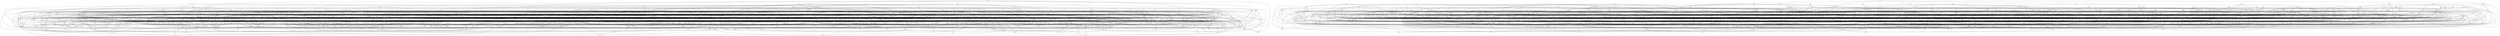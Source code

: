 graph {
  bcf -- jjs
  bcf -- hzz
  ppv -- pgt
  ppv -- htv
  ppv -- kmq
  fcz -- vbk
  fcz -- csq
  fcz -- pmc
  fcz -- vgq
  skh -- tbs
  skh -- tfs
  skh -- fxg
  skh -- bps
  qjh -- kcb
  qjh -- cdf
  qjh -- ngk
  rmt -- rnj
  rmt -- qld
  rmt -- snc
  rmt -- nvc
  gvb -- vfg
  lxs -- fpb
  lxs -- kmr
  xdk -- rfp
  xdk -- pft
  xdk -- pkt
  xdk -- dlx
  xdk -- gtv
  zjd -- krv
  zjd -- tfs
  zjd -- xfv
  pcq -- kfk
  pcq -- tff
  pcq -- khl
  pcq -- bzt
  qdj -- hbb
  qdj -- btm
  khh -- clh
  khh -- sps
  khh -- vrd
  dgs -- svn
  dgs -- trp
  dgs -- fxg
  dgs -- pdx
  zjc -- cgv
  zjc -- qhb
  rcv -- sps
  rcv -- nvd
  rcv -- brv
  rcv -- vzj
  gts -- dvp
  gts -- rbl
  gts -- hsp
  npj -- fkl
  npj -- hxd
  npj -- lqg
  zjn -- qrp
  zjn -- txr
  zjn -- cxg
  zjn -- dng
  zjn -- gjk
  lcj -- mmq
  lcj -- xnj
  pbp -- vsj
  pbp -- hgp
  pbp -- lcn
  pbp -- vvr
  pqp -- ccs
  pqp -- lzg
  pqp -- rjm
  ctr -- pgt
  ctr -- zgp
  vhl -- hzz
  vhl -- hzf
  vhl -- tbj
  vhl -- lbl
  ttg -- xfr
  ttg -- nqn
  ttg -- fbj
  ttg -- hlz
  fzq -- zjf
  zhs -- tds
  zhs -- bjs
  zhs -- vnt
  zhs -- zqh
  zhs -- qkh
  zhs -- hkr
  smx -- svn
  smx -- jgm
  smx -- lmq
  smx -- sfr
  dpx -- trp
  dpx -- pkm
  dpx -- vtq
  hpf -- fxc
  hpf -- kst
  hpf -- tdr
  hpf -- bhc
  dvf -- bgq
  dvf -- lfv
  dvf -- dcd
  kfg -- pgz
  kfg -- pft
  gzg -- psj
  gzg -- mbq
  gzg -- lbb
  gzg -- vlk
  bfh -- vgq
  bfh -- kds
  qqm -- lfm
  qqm -- tff
  qqm -- vrq
  qqm -- vcs
  rfj -- rck
  rfj -- hzg
  rfj -- pdr
  pdk -- ljj
  pdk -- dmp
  vhv -- tlz
  srv -- bgp
  srv -- qhb
  srv -- spl
  blj -- lzg
  blj -- gpm
  tqd -- tvs
  tqd -- sbq
  tqd -- gcp
  tqd -- bdp
  tqd -- ddj
  jdn -- vhv
  jdn -- xxj
  hdp -- pvj
  hdp -- tpc
  qcv -- grl
  qcv -- hsp
  qcv -- lmq
  dfx -- vrh
  qtd -- bnq
  qtd -- rdl
  qtd -- svz
  qtd -- knz
  snf -- vqt
  snf -- jdn
  snf -- kcm
  snf -- hkf
  rbl -- fhg
  rbl -- rhb
  qrp -- psj
  qrp -- dcn
  qrp -- gtj
  chg -- pcc
  chg -- tbj
  chg -- njv
  xzq -- vfg
  xzq -- rsk
  xzq -- njt
  xzq -- psj
  xzq -- nlk
  xzq -- bhc
  xnl -- hdq
  xnl -- kmr
  ltm -- cpt
  ltm -- kcm
  ltm -- dvp
  lcr -- gts
  lcr -- pqg
  lcr -- qhj
  lcr -- qbx
  xdl -- cft
  xdl -- kdf
  trr -- vch
  trr -- zsg
  trr -- ffc
  tct -- tgc
  tct -- dgq
  vrr -- rgx
  vrr -- cpt
  jln -- xfd
  jln -- csm
  jln -- gmt
  mkn -- bgq
  mkn -- fgx
  mkn -- psc
  ftt -- lhv
  hgx -- xfd
  hgx -- rjv
  hgx -- bzl
  jgq -- zsg
  jgq -- tnf
  jgq -- bnb
  jgq -- lkh
  trb -- zlq
  trb -- lbc
  trb -- sbg
  trb -- hnq
  pft -- mqt
  jnr -- txs
  jnr -- lmp
  jnr -- vkx
  lrl -- tfm
  lrl -- zrp
  jhk -- vbf
  qhm -- ncm
  znl -- kdk
  znl -- hkz
  znl -- srk
  znx -- zjk
  jlb -- lbc
  rxl -- zmh
  rxl -- bbg
  rxl -- vrh
  rxl -- qsf
  fcj -- bzl
  fcj -- dbr
  fcj -- nqn
  lsm -- psc
  lsm -- qzc
  lsm -- ssp
  lsm -- vnx
  nkj -- bvq
  djm -- ltg
  djm -- lrh
  djm -- tvd
  djm -- pdt
  qkc -- qxg
  nzf -- blq
  nzf -- lqn
  nzf -- zlk
  nzf -- qrr
  nzf -- trr
  nzf -- vxl
  hzx -- qld
  hzx -- dss
  hzx -- vlv
  pdt -- rnl
  thj -- vjc
  thj -- bgp
  lpg -- kpn
  lpg -- llx
  lpg -- cxc
  kdf -- vbk
  rph -- qqv
  rph -- lxd
  mfv -- mct
  mfv -- smq
  ctf -- ggt
  ctf -- ccs
  ctf -- fdh
  bsx -- vqv
  bsx -- hnf
  bsx -- gvq
  bsx -- lnb
  bsx -- tnf
  zsg -- rnj
  zzd -- ppr
  zzd -- pqp
  zzd -- mzs
  zzd -- zrv
  cdv -- lld
  cdv -- qkg
  cdv -- klh
  cdv -- ppf
  tnh -- smv
  tnh -- zht
  fqg -- szb
  nfg -- vxj
  nfg -- pkg
  nfg -- gbj
  nfg -- fkq
  nfg -- vlv
  xvd -- mgh
  xvd -- bvq
  xvd -- sgg
  gph -- bmv
  gph -- qsf
  gph -- hht
  gph -- jzd
  nfx -- sls
  nfx -- qcc
  nfx -- nhr
  nfx -- qnp
  lcn -- nqq
  lcn -- xrr
  tqr -- chc
  bhd -- vtq
  zxh -- zll
  fdv -- tgc
  fdv -- zrv
  fdv -- fnk
  fdv -- vnm
  txr -- vmj
  txr -- jmz
  krs -- php
  krs -- ptq
  jtf -- srk
  jtf -- mct
  rtc -- bsc
  rtc -- xjd
  kvx -- czn
  kvx -- lng
  kvx -- lcn
  sdh -- dss
  sdh -- tbj
  hsq -- nln
  hsq -- jdh
  hsq -- qcp
  zpq -- mnh
  zpq -- qnj
  zpq -- hfk
  zpq -- zdk
  nqk -- gvg
  nqk -- cjs
  nqk -- npj
  zlp -- dxr
  zlp -- lkt
  mhx -- ssd
  vjg -- rzq
  vjg -- kns
  vjg -- xxf
  vjg -- fzv
  brb -- qrl
  brb -- hfx
  brb -- czr
  sql -- bbs
  sql -- gsg
  sql -- tcg
  sql -- lnq
  nvd -- vjc
  pqz -- lng
  rcd -- pgp
  rcd -- zzl
  qsk -- bgp
  qsk -- kvr
  qsk -- ktj
  qcc -- qfq
  qcc -- pkt
  qbh -- lgj
  qbh -- smv
  qbh -- pmn
  qbh -- cbg
  qql -- bkl
  grl -- gcz
  cvg -- bsl
  cvg -- sps
  cvg -- vtb
  xqc -- fcd
  xqc -- kst
  xqc -- vrs
  lvv -- cjs
  lvv -- rrp
  lvv -- hrc
  bkj -- njt
  bkj -- khv
  bkj -- xzh
  bkj -- klh
  bkj -- znh
  qfr -- zfq
  qfr -- txb
  qfr -- mzk
  qfr -- cpv
  hst -- vbk
  hst -- kvm
  hst -- qqj
  hst -- pmn
  hst -- mmv
  lpb -- bxs
  lpb -- tzn
  lpb -- tps
  prq -- dxl
  prq -- rhs
  prq -- gsg
  ppf -- xld
  ppf -- phh
  klf -- sxd
  klf -- hbb
  klf -- bxs
  klf -- bhd
  cdr -- snj
  kmj -- hzc
  fxs -- vrh
  fxs -- vdj
  jcv -- cmn
  jcv -- fvr
  jcv -- dhr
  qzh -- csq
  qzh -- nlq
  qzh -- vrg
  tmg -- nlq
  tmg -- thd
  tmg -- zdk
  ksj -- hfl
  ksj -- zjb
  ksj -- xks
  dpz -- xvp
  dpz -- jqq
  dpz -- lsf
  gtt -- npt
  gtt -- hkr
  gtt -- jcz
  gtt -- dmm
  xpt -- jrx
  zps -- xcm
  zps -- jgs
  zps -- xfl
  zps -- kgh
  zps -- fvb
  csd -- klk
  csd -- gmn
  csd -- qdj
  csd -- slz
  xhg -- fxn
  xhg -- lns
  xhg -- cqk
  xhg -- qhk
  fnq -- zkx
  fnq -- dbv
  xgg -- tkz
  xgg -- xsf
  xgg -- rsb
  xgg -- dkq
  zpv -- vhg
  zpv -- dpv
  zpv -- kqn
  lvl -- fhg
  lvl -- mrp
  gpv -- tvg
  gpv -- xld
  gpv -- dfv
  gpv -- vhx
  vpz -- dpv
  vpz -- mjd
  vpz -- tvd
  vpz -- xml
  dmp -- tcq
  dmj -- sfv
  hht -- vhc
  hht -- kgx
  hht -- glv
  crs -- fxs
  crs -- nvl
  crs -- bhd
  crs -- cxg
  blq -- mzb
  jkg -- krm
  jkg -- jvm
  jkg -- zcq
  qdz -- ljm
  ndz -- tcz
  ndz -- lrl
  ndz -- blh
  ndz -- bdf
  nqj -- rkh
  nqj -- mkt
  nqj -- zhm
  pzx -- lxd
  pzx -- rnl
  pzx -- hfx
  lgz -- dcg
  lgz -- ncm
  bdp -- zjk
  dqs -- sll
  dqs -- jkz
  dqs -- nvh
  dqs -- mmq
  tcr -- bmr
  tcr -- xrj
  tcr -- txj
  tcr -- jzm
  tcr -- kzh
  nch -- xfh
  nch -- vbf
  nch -- hsq
  nch -- hkz
  bgh -- btm
  bgh -- xtt
  bgh -- dcn
  bgh -- mdx
  thd -- xmb
  tcs -- fzk
  tcs -- sqd
  tcs -- bxs
  hdl -- srk
  vql -- mzq
  vql -- plx
  zlg -- tgr
  zlg -- btd
  ccz -- gjc
  vzh -- hsj
  vzh -- lxs
  vzh -- shv
  lpn -- dbr
  lpn -- rtd
  lpn -- kds
  lpn -- gpm
  lpn -- nkf
  dhq -- qrr
  dkn -- nmq
  dkn -- slv
  dkn -- tkl
  dkn -- qrl
  cqr -- rgx
  cqr -- jmv
  cqr -- gpz
  cqr -- fcb
  jxz -- vzt
  jxz -- snk
  jxz -- mhx
  jxz -- knn
  kcb -- nrl
  kcb -- tvd
  rdl -- qfh
  rdl -- qdz
  rdl -- mjk
  rdl -- phh
  rdl -- lnb
  dbg -- hzf
  dbg -- bps
  dbg -- tcc
  dbg -- nns
  bcx -- mkb
  bcx -- lpr
  bcx -- mds
  bcx -- rdx
  bcx -- dmp
  vgh -- nqq
  tdz -- khv
  tdz -- xjp
  tdz -- ncm
  tdz -- cdr
  qtv -- mgv
  tnr -- bss
  tnr -- tfm
  tnr -- njv
  kdk -- hrt
  xkd -- rcj
  xkd -- bbg
  xkd -- pqt
  xkd -- tcz
  plx -- qjr
  cvp -- zgn
  cvp -- tvs
  hsx -- qsx
  hsx -- bhd
  vhp -- khh
  vhp -- trq
  vhp -- dnz
  vhp -- ltd
  xlv -- bcm
  xlv -- hdp
  xlv -- tcs
  xlv -- mvx
  btf -- fnb
  btf -- xmb
  btf -- rdh
  btf -- kvf
  gjk -- fzk
  gjk -- xqr
  gjk -- rhq
  lhv -- dfx
  trp -- dzs
  trp -- nkm
  qzc -- kds
  rpg -- fnl
  rpg -- kjj
  rpg -- znh
  rpg -- hft
  rpg -- xlt
  rpg -- lnp
  bdx -- xbq
  bdx -- gvb
  txj -- xtt
  txj -- qjr
  qkh -- zgv
  qkh -- rph
  qkh -- chk
  lqq -- ntj
  lqq -- gjx
  lqq -- hkr
  qfj -- clj
  qfj -- llm
  qfj -- ftt
  gfk -- gcm
  gfk -- djm
  gfk -- jsd
  gfk -- pct
  hrc -- jtn
  hrc -- smq
  svs -- snc
  svs -- jmv
  hzq -- llm
  hzq -- dlx
  hzq -- tgt
  lgj -- xtp
  klr -- czq
  klr -- qkg
  klr -- vhc
  zns -- zxl
  zns -- blt
  zns -- tfh
  zmc -- hdc
  zmc -- zhb
  zmc -- nhm
  zmc -- rls
  qgf -- rvs
  qgf -- jhh
  qgf -- vrq
  qgf -- gzq
  qgf -- pzd
  qgf -- hzz
  qnj -- bxc
  rsb -- tps
  rsb -- xjh
  dcz -- vmc
  mbc -- chr
  mbc -- rqk
  mbc -- trc
  mbc -- hnq
  mbc -- qqd
  cpc -- pgz
  cpc -- zjb
  cpc -- gbj
  ltg -- tlq
  ltg -- kfq
  ltg -- zlj
  psx -- vtf
  psx -- qsx
  psx -- bsc
  psx -- zzl
  lmn -- tfs
  lmn -- fxs
  lmn -- xbq
  bzb -- cpt
  bzb -- rbl
  bzb -- zjd
  bzb -- svz
  qqk -- npm
  qqk -- bnr
  qqk -- nnf
  qqk -- nvs
  lfp -- ctt
  lfp -- tff
  lfp -- fsl
  lfp -- dzs
  fcd -- pdx
  tnn -- chg
  xfx -- szt
  xfx -- krp
  mjg -- fxm
  hnr -- njh
  hnr -- rfl
  hnr -- ztj
  sll -- dmj
  sll -- bdk
  sll -- xpt
  bbk -- zsq
  bbk -- zhx
  bbk -- dst
  tdj -- szt
  nzj -- jdh
  nzj -- hql
  nzj -- hkr
  str -- frp
  rmg -- mnt
  rmg -- vqt
  qbs -- dss
  rqz -- ccz
  rqz -- kmr
  rqz -- gsm
  cbj -- pms
  cbj -- zmz
  cbj -- prr
  cbj -- vgb
  cbj -- bdk
  ntl -- szx
  ntl -- qsx
  ntl -- ccg
  ntl -- jrl
  ntl -- fzk
  nhv -- bvp
  nhv -- xdl
  nhv -- hsj
  nhv -- xpl
  nhv -- sgq
  ghr -- zsk
  ghr -- sqd
  lxb -- qcv
  lxb -- ccb
  lxb -- fzq
  vlk -- pgp
  xvr -- mbz
  xvr -- pkp
  xvr -- spg
  kgx -- rnj
  kzm -- xjh
  kzm -- ltm
  kzm -- pjc
  nxn -- nks
  nxn -- zfv
  nxn -- ttl
  bnr -- shx
  qhj -- jlt
  qhj -- hvn
  fsl -- mzq
  xxm -- pkm
  xxm -- kjj
  xxm -- tlm
  xxm -- jdj
  pqj -- gqn
  pqj -- gpz
  pqj -- kgf
  pqj -- mjk
  vvj -- gqn
  frd -- fnc
  frd -- hzf
  frd -- xbx
  frd -- zbq
  mds -- xhf
  mds -- bnr
  tvm -- cft
  tvm -- hgp
  tvm -- lrh
  pvb -- hgp
  pvb -- pmn
  pvb -- jrx
  gbm -- dgq
  gbm -- rbb
  gbm -- tvd
  gbm -- dmc
  gbm -- fpm
  htp -- khh
  htp -- xmk
  htp -- sbv
  hrl -- cgp
  hrl -- pct
  hrl -- cbt
  hrl -- dkk
  hrl -- fmx
  krr -- fsl
  krr -- qbf
  krr -- ncb
  krr -- qfh
  krr -- rcm
  krr -- htx
  krr -- pmk
  krr -- kzd
  xtb -- vrd
  xtb -- vnm
  xtb -- ngr
  sqv -- qtv
  sqv -- bxc
  sqv -- mdl
  sqv -- dsl
  sqv -- chn
  zvz -- gkk
  zvz -- djf
  zvz -- bzk
  zvz -- dpz
  zdq -- rvc
  zdq -- czr
  zdq -- jxd
  zdq -- grd
  hbn -- mrg
  hbn -- vzr
  hbn -- mtk
  hbn -- bgp
  xsx -- qdz
  xsx -- mqn
  xsx -- cgf
  xsx -- nhr
  zxb -- smv
  zxb -- vpg
  zxb -- qhb
  zxb -- bgv
  rcm -- fvs
  rcm -- xks
  rcm -- trp
  lsb -- pdx
  xxq -- xjh
  xxq -- bgt
  xxq -- rpj
  mzk -- lvb
  mzk -- qcv
  mzk -- qql
  rcx -- nqk
  rcx -- tzg
  rcx -- nlg
  rcx -- blj
  ltv -- tct
  ltv -- zlq
  ltv -- jlf
  ltv -- xpp
  jpb -- bmp
  jpb -- trp
  jpb -- bnq
  jpb -- fnc
  bqf -- djf
  fmj -- xnv
  nmk -- npm
  nmk -- blj
  nmk -- jtf
  nmk -- lsh
  nmk -- smm
  xhd -- bjd
  xhd -- nbs
  xhd -- qnp
  vrx -- hhj
  llh -- rlt
  llh -- tnh
  bgb -- vck
  bgb -- vmj
  bgb -- lhq
  bgb -- prq
  mrg -- tfr
  mrg -- gpm
  sxv -- lfq
  sxv -- dhg
  sxv -- mgh
  sxv -- kkt
  xgz -- fhj
  xgz -- frv
  rck -- vqv
  smq -- jxd
  hlr -- bdp
  hlr -- pqd
  hlr -- kll
  xms -- plg
  xms -- vqt
  xms -- ncb
  zpp -- str
  zpp -- stg
  kvb -- pzk
  kvb -- chg
  jcf -- ssp
  jcf -- smq
  jcf -- bvq
  rvq -- xbx
  rvq -- kxc
  rvq -- dfv
  rvq -- rxd
  bbg -- bbs
  bbg -- zsk
  bbg -- dbm
#  mhb -- zqg
  mhb -- lsz
  mhb -- gml
  mhb -- zcz
  mhb -- zmz
  pfs -- bjd
  pfs -- mcc
  pfs -- gbj
  fjf -- lfp
  fjf -- ncm
  fqp -- hvt
  nrd -- qfx
  kpb -- kmn
  kpb -- tcc
  kpb -- kst
  kpb -- dhk
  lvs -- bzk
  drs -- tdh
  drs -- frv
  drs -- zdk
  drs -- bqf
  tfm -- xnv
  fpm -- rgb
  fpm -- nqk
  fpm -- hfx
  xnv -- slz
  xnv -- rnj
  vcc -- hkh
  vcc -- smr
  vcc -- jbp
  xgx -- pzk
  npg -- bvx
  npg -- bdk
  npg -- ngk
  hzm -- qph
  hzm -- cxc
  lpt -- cxc
  lpt -- pdk
  gqg -- ntj
  gqg -- mhk
  gqg -- kvm
  ptk -- nnf
  ptk -- psc
  ptk -- gdh
  bzg -- djf
  svp -- cdr
  svp -- xtt
  svp -- qzj
  ftg -- xtp
  ftg -- xzr
  ftg -- qkh
  ftg -- tzg
  hgr -- vvj
  hgr -- bdl
  hgr -- hzq
  sjn -- tqr
  sjn -- pbl
  hld -- jhd
  hld -- hhj
  hld -- qcm
  mrc -- mng
  mrc -- tcm
  mrc -- vhv
  hvr -- czc
  hvr -- lvl
  hvr -- rtc
  hvr -- qth
  qrt -- fxp
  qrt -- vzj
  bzx -- lxz
  bzx -- bmm
  bzx -- qcp
  bzx -- sjn
  chm -- rqz
  chm -- nhm
  chm -- ldc
  chm -- tlq
  chm -- nxx
  mrp -- dvp
  kvr -- frp
  kvr -- szt
  ctt -- skj
  ctt -- tcm
  tfh -- xzv
  tfh -- bnb
  qfh -- kjp
  njd -- pgt
  njd -- dcm
  njd -- ngr
  vft -- hlz
  vft -- pbl
  vft -- nkj
  ndm -- xvr
  ndm -- fjf
  ndm -- gzd
  ndm -- tgr
  hbb -- btd
  lfm -- ngf
  lfm -- cxg
  lfm -- mbq
  jhl -- spg
  jhl -- tpc
  cbf -- glm
  cbf -- gfs
  cbf -- spl
  tmt -- btj
  tmt -- lpg
  tmt -- nkl
  tmt -- pqk
  nst -- svs
  nst -- rsk
  nst -- jdm
  tqk -- hll
  tqk -- ndk
  tqk -- rbb
  hdt -- vch
  hdt -- mkh
  hdt -- cxq
  hdt -- hhk
  xth -- rqr
  xth -- ntj
  bss -- jbk
  bss -- bkl
  bss -- fgm
  prg -- zqh
  prg -- lsh
  prg -- nhm
  prg -- cvg
  qcp -- hcv
  qcp -- ggt
  kqt -- njh
  gcm -- hbj
  gcm -- lfv
  fbj -- bbd
  fbj -- srk
  fbj -- zcq
  bxq -- jjp
  bxq -- jlb
  bxq -- szb
  gqs -- tcz
  gqs -- hzf
  gqs -- txj
  gqs -- bbs
  btd -- rfm
  btd -- bfk
  sgq -- nlv
  cbg -- brv
  cbg -- nxd
  jlt -- hvn
  jrx -- xfx
  jrx -- ppr
  rdx -- frv
  rdx -- zpq
  rdx -- cgr
  kzv -- jmv
  xhf -- dns
  xhf -- tqr
  xhf -- srb
  xhf -- bfh
  bsc -- zvl
  hzg -- tgt
  hzg -- lhv
  hzg -- jfs
  tkc -- dhz
  tkc -- tzs
  qbx -- qvv
  qbx -- bkl
  qbx -- hnt
  dkp -- zvb
  dkp -- psc
  dkp -- vzt
  dkp -- zvv
  ngp -- tvm
  ngp -- qpq
  ngp -- pms
  ngp -- mxf
  nvl -- vdj
  nvl -- krv
  nvl -- jmv
  tpk -- xfr
  tpk -- rsr
  tpk -- cxc
  tpk -- fnq
  rxd -- vhc
  rxd -- cvf
  rxd -- pmk
  jxs -- phc
  jxs -- xhd
  jxs -- tvg
  jxs -- rcd
  jxs -- hzf
  rrd -- pzf
  rrd -- mzk
  rrd -- qxb
  rrd -- rsb
  cft -- hcv
  cft -- str
  qqj -- vtb
  ghk -- hkr
  lmq -- btm
  psc -- xpj
  cqn -- llg
  cqn -- rvf
  cqn -- mkt
  cqn -- znm
  dcg -- grl
  lff -- tzn
  lff -- mgr
  cps -- zbr
  cps -- phc
  cps -- bps
  cps -- jgm
  qgx -- bmm
  qgx -- thd
  qgx -- bvp
  qgx -- pct
  xbc -- hcv
  xbc -- tnh
  xbc -- xcj
  snx -- chk
  snx -- qnj
  snx -- sbq
  vzc -- hhk
  jmk -- vlf
  jmk -- pgs
  jmk -- zjf
  jmk -- ldh
  vrb -- hjd
  vrb -- krj
  nlc -- spl
  nlc -- snx
  nlc -- cbg
  glm -- ssd
  npf -- zln
  npf -- hzn
  npf -- mks
  ssd -- cgv
  jdr -- jls
  jdr -- jjt
  jdr -- rkp
  hlp -- tlq
  hlp -- srv
  kns -- tgt
  kns -- jjt
  kns -- phz
  bsl -- ldx
  bsl -- khc
  ckf -- vgh
  ckf -- fpb
  ckf -- ggn
  ckf -- bzg
  nts -- tvl
  nts -- hfc
  nts -- qjh
  nts -- hxs
  nts -- xdl
  nts -- xvd
  qhk -- fvb
  rsg -- kqx
  rsg -- hhj
  rsg -- qrm
  rsg -- ptj
  rsg -- rbd
  gmz -- pvq
  gmz -- mdx
  gmz -- vqv
  gmz -- jbk
  sgg -- pdv
  sgg -- hsj
  jpn -- pbp
  jpn -- rqr
  jpn -- mkn
  xzs -- cxk
  xzs -- frz
  xzs -- llx
  xzs -- zhs
  smn -- zll
  smn -- kmj
  smn -- bzl
  smn -- hxx
  qfk -- vpg
  qfk -- drn
  qfk -- nxd
  qfk -- tpr
  lsh -- tsl
  npn -- dmj
  npn -- gqg
  npn -- hgp
  npn -- lxz
  rhs -- vcs
  rhs -- vrx
  rhs -- hfl
  vnm -- nrl
  vnm -- rqn
  mmh -- hrm
  mmh -- krs
  sbq -- pbl
  nnd -- cbg
  nnd -- mkn
  nnd -- bbd
  mnc -- fkl
  mnc -- rcb
  mnc -- hnq
  mnc -- cxc
  xsf -- bzt
  xsf -- tbs
  xsf -- vrs
  mbz -- hnf
  grn -- nzm
  grn -- hgr
  grn -- bnv
  grn -- kbf
  qqd -- szt
  qqd -- nks
  prd -- dxr
  prd -- lpr
  prd -- zjk
  prd -- fnk
  pqd -- ttl
  pqd -- lxl
  pqd -- bxc
  gqd -- pft
  gqd -- nsh
  gqd -- nzm
  mcx -- qrj
  mcx -- szb
  mcx -- tct
  mcx -- lrf
  jdm -- fqp
  jdm -- rvm
  jdm -- xqn
  jdm -- thn
  jdm -- mts
  dfs -- nlv
  dfs -- jhk
  hnq -- vjc
  gzb -- kvb
  gzb -- tcs
  pcj -- zjf
  pcj -- ldv
  blh -- qdp
  blh -- dhq
  rnb -- zlk
  rnb -- kgx
  rnb -- nzm
  rnb -- tbj
  ktg -- xsb
  ktg -- jqq
  ktg -- sbv
  ktg -- str
  ztx -- zgn
  ztx -- hqk
  ztx -- fxp
  ztx -- dcd
  zbt -- gjv
  zbt -- kjn
  krl -- gvz
  krl -- thd
  htx -- ccc
  gfv -- lng
  gfv -- cvp
  gfv -- shv
  flj -- dhr
  flj -- pdx
  kmq -- lrh
  kmq -- dns
  kmq -- pqp
  zvj -- dxl
  zvj -- hdp
  zvj -- bfk
  tlr -- dfx
  tlr -- kjj
  tlr -- pvq
  fcb -- ftt
  dnv -- llg
  dnv -- hnt
  dnv -- dcn
  dnv -- zsl
  chd -- dmj
  chd -- fnb
  tmk -- pkg
  tmk -- kjn
  tmk -- ftl
  tmk -- xqc
  tmk -- vnd
  tmk -- rpj
  xgs -- cpc
  xgs -- sdh
  xgs -- plg
  xgs -- kpb
  vdr -- xpl
  vdr -- zpq
  vdr -- prt
  vdr -- zdm
  ssr -- tds
  ssr -- hlz
  ssr -- qsk
  ssr -- jhk
  ssr -- xbc
  jtn -- kvn
  zll -- rnl
  fzv -- fvs
  fzv -- xqn
  fzv -- snj
  rjg -- jll
  rjg -- lmq
  rjg -- jdt
  rjg -- mcc
  zkn -- chd
  zkn -- mjd
  zkn -- pqz
  zkn -- mql
  ckx -- qpq
  ckx -- gcm
  ckx -- ngr
  ckx -- vrp
  cld -- rcv
  cld -- hrc
  cld -- dtk
  cld -- gpm
  nct -- zzj
  nct -- dmc
  nct -- sbg
  nct -- ttl
  nct -- lxl
  nct -- rjv
  nct -- svt
  nct -- jqf
  lnb -- jlt
  lnb -- kkg
  lnb -- cpt
  htj -- bjd
  htj -- lsk
  htj -- hzg
  htj -- ddx
  htj -- qfq
  hql -- rnl
  bkn -- mdj
  bkn -- vgq
  bkn -- brl
  bkn -- xrr
  bkn -- tbn
  sjr -- qtv
  sjr -- llx
  sjr -- dvm
#  sjr -- jlt
  ftd -- qjr
  tnt -- xpm
  tnt -- vrt
  tnt -- qdj
  tnt -- flj
  hgl -- bzt
  hgl -- rfj
  hgl -- gvb
  hgl -- nrd
  dgq -- vzj
  dgq -- xfs
  kzh -- xld
  kzh -- lsb
  kzh -- zbt
  vcm -- srb
  vcm -- fnz
  vcm -- mct
  vcm -- kmq
  vcm -- ctr
  rkt -- ztj
  rkt -- vph
  rkt -- bzg
  rkt -- mzs
  rkt -- ckg
  tvd -- ttl
  zxg -- frp
  tfr -- vgb
  lcp -- txs
  lcp -- jsb
  lcp -- spt
  lcp -- lsv
  lmb -- pqg
  lmb -- klh
  lmb -- ldv
  lmb -- rmg
  nzm -- zsg
  cfr -- hfl
  cfr -- vqt
  cfr -- gzq
  prr -- sph
  prr -- bnr
  vss -- zpx
  vss -- lfp
  vss -- qql
  xpp -- nlv
  xpp -- nqn
  ljt -- nmn
  ljt -- jjs
  ljt -- rvf
  ljt -- rtc
  rjv -- xrr
  vzt -- sbq
  vzt -- svv
  pkg -- jhd
  pkg -- vmc
  zcq -- hfk
  chq -- fkl
  chq -- lpm
  chq -- qps
  chq -- sbs
  xtt -- vrh
  ggs -- qrl
  ggs -- gfs
  ggs -- vnt
  bbs -- hzg
  bbs -- tnn
  bbs -- lld
  bbs -- gsz
  spg -- qpb
  lns -- qhk
  lns -- zpx
  dkb -- fmx
  dkb -- jxd
  dkb -- vgb
  dkb -- sgq
  dkb -- kvx
  fvh -- hnr
  fvh -- ggn
  fvh -- mqj
  fgx -- vrp
  fgx -- zxg
  ctq -- sjn
  ctq -- zcq
  ctq -- gcp
  ctq -- kjq
  lkt -- zrt
  trz -- grj
  trz -- vpg
  trz -- lpm
  trz -- gds
  dmz -- rtd
  dmz -- hns
  dmz -- cft
  dmz -- gsm
  rrp -- nfs
  rrp -- ssp
  zzq -- spg
  zzq -- vcs
  bbt -- xcj
  bbt -- lvs
  bbt -- tvx
  bbt -- vgb
  cmn -- qxg
  khc -- rfl
  khc -- dmc
  vzs -- ftd
  vzs -- txn
  vzs -- vfg
  vck -- pzk
  vck -- nrd
  vck -- lnn
  ssl -- nvd
  ssl -- zpp
  dst -- pkt
  dst -- pft
  kzj -- jll
  kzj -- gkl
  gkx -- zqk
  gkx -- qnj
  mhh -- vss
  mhh -- dcz
  mhh -- vrs
  mhh -- zjb
  pkp -- tnn
  pkp -- rvs
  pkp -- zsq
  pkp -- vrs
  pkp -- zqg
  kqd -- jgx
  kqd -- stq
  kqd -- kfg
  kqd -- gtj
  plj -- fdh
  plj -- pqp
  plj -- glm
  plj -- vnx
  mcp -- csm
  mcp -- chm
  mcp -- bqb
  mcp -- grj
  lnk -- lcv
  lnk -- fsl
  hmh -- vmj
  hmh -- fkq
  hmh -- vhx
  gsm -- xfx
  gsm -- dns
  xpj -- prf
  xpj -- sph
  xpj -- pmc
  dkk -- vtb
  dkk -- nhm
  dkk -- chk
  jbh -- lpm
  jbh -- sfv
  jbh -- gkx
  jbh -- vdl
  jbh -- fvh
  kkc -- zmp
  kkc -- rph
  pkh -- qhm
  pkh -- zjf
  pkh -- fnc
  xtj -- gzq
  xtj -- vpm
  xtj -- tcm
  xtj -- tnr
  jfs -- bnq
  lbm -- pdk
  lbm -- zrt
  lbm -- qdg
  lbm -- mgh
  pks -- ghk
  pks -- zkx
  pks -- zgg
  pks -- rmv
  tkl -- tgc
  ppj -- tvj
  ppj -- scp
  ppj -- dbm
  ppj -- klk
  njt -- mkt
  njt -- zbt
  hcg -- jcv
  hcg -- jdd
  hcg -- vrh
  hcg -- mbq
  xdr -- skj
  nbk -- xpp
  nbk -- gml
  nbk -- ptk
  nbk -- trq
  nbk -- bdp
  vqc -- vql
  vqc -- kzj
  vqc -- ngf
  vqc -- vzc
  vqc -- fzp
  xqs -- vgb
  xqs -- jlf
  xqs -- sfv
  grh -- pbk
  grh -- kvx
  grh -- vzr
  grh -- hlr
  grh -- qsn
  cdf -- gdh
  cdf -- gbr
  cdf -- rlt
  xcg -- fzq
  xcg -- xjp
  xcg -- bgt
  xcg -- fjm
  bdf -- vtq
  nff -- hzz
  nff -- tlz
  nff -- rkp
  nff -- frd
  dxk -- qks
  dxk -- gcm
  dxk -- dbr
  dxk -- rgl
  dxk -- fjg
  vrj -- xrj
  vrj -- zrb
  jzm -- txr
  lkh -- pkm
  lkh -- ngt
  fks -- cdf
  fks -- nvs
  fks -- hhd
  fks -- gfk
  gzd -- qfh
  gzd -- szx
  gzd -- kjn
  ftx -- hkf
  ftx -- krs
  ftx -- nhb
  ftx -- gtf
  qfs -- zkx
  qfs -- ldc
  qfs -- cbt
  qfs -- dpv
  ktj -- zfv
  php -- bps
  php -- vgv
  php -- gsz
  qzg -- rgx
  qzg -- bkb
  qzg -- tmj
  qzg -- lhq
  qzg -- rtc
  nxf -- lxd
  nxf -- shx
  hzf -- qfx
  fmd -- ffc
  fmd -- bnb
  qgq -- klm
  qgq -- jkg
  qgq -- lcj
  qgq -- nmv
  qgq -- jff
  gvz -- npr
  gvz -- rmv
  kmh -- sdh
  kmh -- lnn
  kmh -- qzb
  zht -- bqb
  brl -- nnd
  brl -- jkj
  brl -- kjz
  brl -- ddj
  sdt -- jln
  sdt -- tgp
  sdt -- gkp
  sdt -- qnn
  dhg -- mqj
  dhg -- kjz
  dhg -- jpf
  dhg -- nvg
  dhg -- npg
  vlv -- xks
  dnd -- lsf
  dnd -- sgm
  vtf -- blt
  vtf -- qqm
  vtf -- htl
  bdl -- cvq
  tfx -- grl
  tfx -- tfh
  tfx -- thn
  tfx -- jdd
  tfx -- jfs
  zhb -- gfk
  zhb -- qqj
  krj -- zll
  krj -- lkt
  bzn -- pzd
  bzn -- cvq
  bzn -- hsb
  bzn -- qsl
  hkj -- cjg
  hkj -- jkt
  hkj -- ppf
  hkj -- mvn
  nkl -- smq
  nkl -- bfh
  cfb -- krp
  cfb -- gsk
  fvq -- sgz
  fvq -- tsl
  fvq -- cbf
  fvq -- nzj
  fvq -- lpt
  mcl -- cgr
  mcl -- zlj
  mcl -- nlv
  mcl -- nxx
  rft -- nlg
  rft -- nqq
  rft -- dbd
  rft -- zjc
  rft -- ctf
  xhb -- nmk
  xhb -- fdd
  xhb -- sgg
  xhb -- zht
  mgv -- prf
  nrl -- qhb
  nrl -- mln
  nrl -- dfq
  nrl -- bvp
  ljj -- dqp
  ljj -- sph
  ljj -- vft
  khz -- trp
  khz -- jzm
  khz -- ftl
  khz -- lzd
  kjm -- bgh
  kjm -- sfr
  kjm -- hgr
  kjm -- nxs
  kjm -- trp
  zln -- tjj
  zln -- nbs
  zln -- vjm
  zln -- cxd
  jnj -- rtd
  kmn -- krv
  kmn -- mqt
  klh -- cfc
  vnt -- dmj
  kpn -- kjz
  kpn -- bzg
  kpn -- qvn
  sbg -- lvv
  bzz -- psj
  bzz -- mzq
  pgq -- mbq
  pgq -- lld
  pgq -- hvn
  pgq -- rcd
  pgq -- hsx
  pgq -- cdr
  vrp -- zgn
  dng -- blh
  dng -- jhl
  dng -- rfm
  dng -- tlr
  txn -- zzq
  txn -- jfs
  mmf -- vhc
  mmf -- cmn
  brv -- nqq
  brv -- jkz
  dfv -- jtl
  dfv -- blt
  dfv -- sqd
  hkh -- stg
  hzz -- kkg
  vpv -- dvp
  vpv -- vrl
  vpv -- xsf
  vpv -- tlm
  jvf -- kmj
  jvf -- lgj
  jvf -- zcs
  jvf -- mnh
  drn -- str
  zsq -- phz
  zsq -- qld
  frv -- pnk
  tqh -- znx
  tqh -- mtk
  tqh -- rvc
  tqh -- llh
  glr -- sgq
  glr -- jnj
  glr -- kvm
  glr -- stm
  hdg -- pms
  hdg -- rbb
  hdg -- smv
  hdg -- kkt
  ggn -- xtp
  ggn -- dbv
  ggn -- rjm
  qxd -- rhb
  qxd -- pkt
  lqs -- pvt
  lqs -- mbq
  lqs -- bdf
  mdl -- hrt
  mdl -- kdd
  hpv -- qhm
  hpv -- rrd
  hpv -- xgx
  hpv -- hkf
  zvn -- lbl
  zvn -- qzr
  zvn -- vgj
  zvn -- xmn
  fkl -- kvn
  fkl -- nfs
  fkl -- sgm
  qsn -- rjm
  qsn -- lpr
  mjd -- jdh
  mjd -- njh
  qtc -- jjq
  qtc -- bgp
  qtc -- nxd
  zhc -- nln
  zhc -- lzg
  zhc -- qps
  zhc -- nfs
  ldv -- zvl
  ldv -- lsk
  tnb -- bhl
  vjm -- jsb
  vjm -- xbx
  xfh -- jng
  cjt -- zbt
  cjt -- fjm
  cjt -- tbs
  cjt -- kmn
  qnp -- vhx
  qnp -- vmk
  qth -- dhz
  qth -- dzn
  jjt -- tcc
  jjt -- tlz
  pct -- lqq
  dbl -- zxh
  dbl -- fjg
  dbl -- tzg
  rmp -- czc
  rmp -- mrp
  rmp -- lfp
  rmp -- tvv
  dtb -- tsk
  dtb -- qrl
  dtb -- qzh
  dtb -- hlz
  kks -- bhd
  kks -- kgx
  kks -- qsf
  kks -- czq
  xml -- kfq
  xml -- krm
  xml -- hzc
  kqj -- krp
  kqj -- lfn
  kqj -- lvv
  kqj -- sgg
  kqj -- rgl
  rpt -- bxs
  rpt -- qxb
  rpt -- zpx
  rpt -- jmz
  hns -- csq
  hns -- pqp
  hns -- sgz
  cxq -- plx
  cxq -- ftd
  cxq -- vvj
  cxq -- zsl
  cxq -- qdj
  rvc -- kdk
  rvc -- vzh
  jlk -- dvf
  jlk -- lpc
  jlk -- dbl
  jlk -- bzk
  hft -- mhg
  hft -- mng
  tjt -- fnl
  tjt -- jsk
  tjt -- cxg
  tjt -- fjm
  bqn -- zhb
  bqn -- mmq
  bqn -- jjq
  bqn -- tvs
  bqn -- grd
  phc -- lfp
  phc -- ccb
  tzg -- zpp
  xsb -- dnd
  xsb -- gds
  xsb -- mln
  nlv -- rcb
  dvm -- dbr
  dvm -- qqx
  jqq -- gjc
  szd -- vjc
  szd -- hzm
  szd -- fnq
  szd -- gkx
  dvn -- ngk
  dvn -- qzc
  dvn -- jkg
  dvn -- hjz
  tps -- qld
  lxz -- mhk
  lxz -- pbl
  pvf -- pdt
  pvf -- tvl
  pvf -- jtn
  mkh -- nhb
  bkb -- mkh
  bkb -- qkg
  bkb -- qrk
  bzv -- vql
  bzv -- bmv
  bzv -- qdp
  bzv -- vcs
  bzv -- lrl
  qqv -- vbk
  sgz -- ssp
  ckg -- zvb
  ckg -- jvf
  ckg -- lcj
  rqk -- clh
  rqk -- fjg
  rqk -- nxf
  fmx -- hdc
  tcq -- cgv
  ccn -- czr
  ccn -- hdl
  ccn -- dnd
  qxq -- kfz
  qxq -- gdh
  qxq -- ppv
  qxq -- bgq
  qcm -- pvg
  qcm -- dfx
  xjh -- zvl
  xjh -- lvb
  xjh -- hdp
  fkj -- rvj
  fkj -- thj
  fkj -- xfs
  fkj -- jhk
  scp -- tkz
  cgf -- phh
  cgf -- dcz
  cgf -- jzm
  ltq -- vjc
  ltq -- grd
  ltq -- chd
  ltq -- njd
  ltq -- fqg
  ltq -- xcj
  lsz -- dcd
  bsm -- krl
  bsm -- sbg
  bsm -- dcm
  bsm -- jsd
  bsm -- rrp
  hhd -- prt
  hhd -- cfb
  hhd -- gds
  cxd -- hkf
  svz -- vxm
  svz -- rnj
  gth -- lzg
  gth -- dpv
  gth -- mjg
  kzd -- lkh
  kzd -- rjg
  kzd -- klr
  kzd -- jsh
  thc -- tgp
  thc -- xpt
  gvg -- pzx
  gvg -- tfr
  gvg -- hls
  vmv -- hxx
  vmv -- mmv
  vmv -- znx
  kxx -- mzb
  kxx -- krv
  kxx -- kzj
  kxx -- ngt
  fxc -- fzk
  fxc -- hsb
  fxc -- pjc
  lbc -- jxd
  trc -- nkl
  trc -- qqb
  trc -- sjr
  trc -- gml
  hls -- xmb
  hls -- hql
  hls -- nnf
  pfq -- qvn
  pfq -- vrd
  pfq -- drn
  pfq -- cbj
  bmp -- tcm
  bmp -- hnf
  qmj -- jdn
  qmj -- vqc
  qmj -- bcf
  qmj -- bmv
  qmj -- svn
  qmj -- nbs
  nqf -- mzs
  spl -- ghk
  spl -- zkx
  xrb -- qcc
  xrb -- ndm
  xrb -- kvv
  xrb -- kcm
  zmp -- ktj
  bfk -- dzs
  ghp -- xfv
  ghp -- qhk
  ghp -- mhg
  qsm -- cxq
  qsm -- rhb
  qsm -- kfk
  htv -- gmt
  htv -- jlf
  mqn -- tkz
  mqn -- tfs
  nsh -- cvq
  xxf -- jsk
  xxf -- fnl
  xxf -- vrl
  cbt -- prf
  zcz -- clh
  zcz -- zgg
  zcz -- gds
  zcz -- tvd
  svt -- jqq
  svt -- tdj
  svt -- snk
  pqk -- dld
  pqk -- qqv
  pqk -- kfz
  gjv -- mvn
  gjv -- ctt
  jgm -- qbs
  jgm -- bzh
  lrr -- pvg
  lrr -- gbj
  lrr -- jkt
  lrr -- mmh
  shv -- lxl
  tsk -- dnz
  tsk -- qll
  knz -- cxd
  knz -- zfq
  knz -- pgq
  mmv -- zjc
  lkp -- gjv
  lkp -- ghp
  lkp -- jmv
  lkp -- lbn
  bms -- xqr
  bms -- pgp
  bms -- vhv
  qzb -- vrh
  rvm -- cvf
  rvm -- glv
  rvm -- nsh
  mnh -- zjc
  jcz -- xkj
  jcz -- rgb
  jcz -- vtb
  jbk -- nbt
  pxt -- vbf
  pxt -- xfr
  pxt -- pnk
  gsk -- rtd
  cjr -- xqs
  cjr -- nqn
  cjr -- bqf
  cjr -- mqj
  hjz -- kvn
  hjz -- hxf
  tvx -- rqn
  tvx -- tnb
  tvx -- nln
  dfq -- drr
  nfz -- fmd
  nfz -- kjj
  nfz -- cmn
  nfz -- hhj
  tlm -- khv
  tlm -- tfm
  hzn -- rfp
  hzn -- zlg
  hjv -- chr
  hjv -- qps
  hjv -- cxk
  rnt -- pbk
  rnt -- fxm
  rnt -- hll
  rnt -- fqg
  rnt -- rqr
  rnt -- jcf
  rnt -- bvx
  hdq -- pgt
  kqv -- mfv
  kqv -- qps
  kqv -- qsn
  ppr -- fxm
  ppr -- csq
  qvv -- njv
  qvv -- htx
  kgf -- vtq
  kgf -- svp
  kgf -- zqg
  kgf -- lhk
  kfz -- hjd
  kfz -- chr
  kfz -- xpt
  kfz -- hnq
  thn -- lvb
  hxm -- zzj
  hxm -- vzr
  rql -- hdq
  rql -- kvf
  rql -- slv
  tzn -- tff
  tzn -- trp
  grj -- krp
  grj -- nks
  cgm -- txn
  cgm -- pgp
  cgm -- kzh
  cgm -- fgm
  njf -- cmc
  njf -- hxf
  njf -- mql
  njf -- jjq
  psl -- qdg
  psl -- mjg
  psl -- pmn
  psl -- lqg
  psl -- kmr
  phz -- hnf
  ckm -- pmc
  ckm -- nmv
  ckm -- nfn
  ckm -- qqd
  ztf -- gsz
  ztf -- vnd
  ztf -- kxs
  ztf -- zmh
  zmz -- kll
  zmz -- hjz
  tcg -- vml
  xkj -- dbv
  xkj -- lpt
  xkj -- xnl
  npt -- jpc
  npt -- lxs
  npt -- sdv
  npt -- lxc
  npt -- hqk
  qsl -- dpx
  qsl -- lmb
  qsl -- fvb
  qsl -- fzq
  jtv -- qsf
  jtv -- lqp
  jtv -- bfk
  jtv -- bms
  jtv -- tvr
  jtv -- flg
  jhh -- cfc
  jhh -- flj
  jhh -- hjm
  ncb -- gqn
  qxg -- ddx
  lqg -- vrp
  lsv -- mbz
  ssp -- lrh
  rvx -- jrl
  rvx -- qsh
  rvx -- rhk
  rvx -- lcv
  dnk -- krv
  dnk -- lsb
  dnk -- tvr
  dnk -- rjg
  jts -- qdp
  jls -- rfp
  jls -- zlr
  vgj -- rhd
  vgj -- fqp
  vgj -- lsv
  cxt -- gjc
  cxt -- pqz
  cxt -- xfs
  cxt -- xgz
  kzs -- ppf
  kzs -- qrm
  kzs -- ftt
  kzs -- pvj
  gbr -- ggt
  gbr -- gmt
  rcj -- zzl
  rcj -- zbq
  rcj -- tkc
  bqp -- chk
  bqp -- khc
  bqp -- qqd
  bqp -- sbs
  bqp -- hjz
  mts -- cmn
  mts -- zxl
  htl -- vrr
  xfl -- kmh
  xfl -- kfg
  xfl -- qfq
  zsk -- xgx
  vrt -- kjn
  vrt -- sdg
  vrt -- qvf
  xfd -- zlp
  xfd -- zzj
  xfd -- xfr
  kqx -- vfg
  kqx -- rhd
  kqx -- fvb
  xfj -- nfr
  xfj -- dhr
  xfj -- vjm
  xfj -- tlz
  bvx -- jhk
  bvx -- gth
  jld -- hjm
  jld -- hhj
  jld -- xgx
  jld -- ftx
  kgh -- ktp
  kgh -- xzv
  kgh -- mng
  sfr -- xdr
  sfr -- ptq
  vsq -- bzl
  vsq -- hbj
  vsq -- bxc
  gqx -- mqt
  gqx -- btm
  gqx -- gvb
  gqx -- sls
  qnc -- lsh
  qnc -- ssd
  qnc -- ccz
  qnc -- kdk
  rkd -- gjx
  rkd -- vbd
  rkd -- dbv
  rkd -- hfc
  rkd -- kqt
  czq -- vmc
  czq -- htl
  ttc -- tdh
  ttc -- zlp
  ttc -- dmc
  ttc -- hqk
  ttc -- mfv
  qrm -- qxg
  qrm -- xbx
  qrm -- nns
  qrm -- tbs
  qjd -- blt
  qjd -- xqr
  qjd -- fvr
  qjd -- vmk
  sbv -- fxp
  sbv -- zlj
  fqf -- pgz
  fqf -- xdr
  fqf -- lqn
  fqf -- bcf
  lrf -- fpb
  lrf -- shv
  bzh -- jsh
  bzh -- bmp
  gtj -- kjp
  gtj -- qrk
  gtj -- tcs
  vrq -- xks
  vrq -- bnq
  ddt -- qxd
  ddt -- kfk
  ddt -- qdz
  ddt -- kgf
  bjs -- jlb
  bjs -- zgn
  gvq -- gsg
  gvq -- xms
  gvq -- vrl
  jqf -- lxc
  jqf -- jdh
  qhc -- mzb
  qhc -- cxd
  qhc -- qzr
  qhc -- qlt
  shx -- jjq
  jlh -- qtv
  jlh -- kpn
  jlh -- gvz
  jlh -- rcv
  zgv -- frz
  zgv -- jjp
  tmj -- bzh
  tmj -- zxl
  jpf -- rfl
  jpf -- xth
  fpb -- lng
  jbp -- jlf
  jbp -- zjk
  jbp -- gds
  sls -- fxg
  sls -- vgv
  sls -- cvf
  sls -- qcm
  lqp -- tps
  hfx -- dbv
  hfx -- qqg
  hzt -- kvr
  hzt -- lfv
  hzt -- vnx
  hzt -- htp
  ldx -- qqx
  nxs -- ngt
  nxs -- rxl
  nxs -- fmj
  nxs -- jls
  vbh -- bhc
  vbh -- rbd
  vbh -- htl
  vbh -- cgm
  bzt -- qbs
  mrz -- hvn
  snc -- tzs
  snc -- mkt
  snc -- jts
  snc -- mcc
  zhx -- nrd
  zhx -- tcm
  gkk -- vgh
  gkk -- qzc
  nrz -- lxc
  nrz -- tsk
  nrz -- jtn
  nrz -- zlq
  nrz -- htb
  qvp -- tzk
  qvp -- rpf
  qvp -- mln
  qvp -- zmp
  qvp -- ddj
  qvp -- vrb
  cmb -- mrz
  cmb -- dxl
  cmb -- phc
  cmb -- qvv
  jll -- txb
  jll -- qxg
  rbb -- qqv
  rvf -- dcg
  rvf -- mrp
  qfb -- jkm
  qfb -- vbd
  qfb -- cjs
  nhm -- hxs
  qsh -- qdp
  qsh -- ppj
  qsh -- ncb
  rlp -- nqn
  rlp -- glm
  rlp -- qvn
  gcp -- sph
  gcp -- qqx
  lmp -- vml
  lmp -- slz
  lxd -- xnj
  xqn -- vgv
  xqn -- hvn
  jkt -- gbj
  jkt -- pzd
  jkt -- tzs
  fnb -- hcv
  qdm -- ptj
  qdm -- bkb
  qdm -- mrc
  qdm -- bdl
  zjb -- pmk
  sxg -- fhj
  sxg -- chd
  sxg -- bmm
  pgz -- lcv
  lxp -- ghk
  lxp -- pvf
  lxp -- lzx
  cxk -- ccn
  cxk -- lfv
  glv -- jrl
  ksp -- hvn
  ksp -- qjr
  ksp -- lff
  ksp -- jhd
  ksp -- lxb
  cfc -- bjd
  cfc -- dss
  fxn -- dlx
  fxn -- fgm
  jjp -- dld
  jjp -- fcj
  jjp -- vrg
  tdh -- jnj
  tdh -- nxn
  bzl -- qqv
  vkx -- qfq
  vkx -- txb
  vkx -- lld
  rfp -- kzv
  nvs -- smr
  nvs -- kkt
  nvs -- xfh
  ccg -- rgx
  ccg -- vdj
  lbl -- sdg
  lbl -- xld
  lbl -- tkc
  xzr -- zpp
  xzr -- gbr
  jdd -- fxg
  qzj -- vrh
  qzj -- mvn
  rgl -- cgv
  rgl -- kqt
  rgl -- bbd
  rgl -- hlp
  jvm -- czr
  jvm -- dns
  jvm -- hkh
  mdk -- bmm
  mdk -- hfc
  mdk -- kqn
  dkv -- qfj
  dkv -- lmb
  dkv -- jts
  dkv -- fkq
  lcx -- tdj
  lcx -- dsl
  lcx -- lfv
  lcx -- gcp
  lcx -- sxg
  gtv -- scp
  gtv -- krs
  vbd -- frp
  rdh -- hdl
  rdh -- hrt
  rdh -- mtk
  xpm -- dzs
  xpm -- zqg
  sdg -- xld
  sdg -- rgx
  hvt -- ccc
  sgj -- vrd
  frz -- mct
  hll -- vgh
  tmz -- mjl
  tmz -- fnc
  tmz -- vlv
  pkt -- cvq
  gkp -- ggt
  gkp -- jhk
  gkp -- drr
  bmr -- phh
  bmr -- hvt
  bmr -- mcc
  bmr -- gqn
  jng -- bhl
  jng -- rfl
  hdc -- pnk
  hdc -- tmg
  hdc -- qqb
  fhg -- vrl
  hxx -- mzn
  xmk -- dmm
  xmk -- qdg
  kvv -- jsh
  kvv -- pzk
  gps -- rkp
  gps -- tfm
  gps -- qth
  gps -- spg
  ndk -- vrp
  qqb -- cvp
  qqb -- rmv
  qqb -- nvg
  mzb -- pdr
  gjb -- nqj
  gjb -- cfr
  gjb -- jhl
  gjb -- jcn
  bcm -- nrd
  bcm -- zsk
  hbz -- lfn
  hbz -- lxp
  hbz -- tnb
  hbz -- bsl
  bjd -- nhb
  bqr -- mvn
  bqr -- znm
  bqr -- njv
  nmn -- pqj
  nmn -- cjg
  zrj -- gml
  zrj -- jkm
  zrj -- zfv
  zrj -- znx
  zrj -- csg
  rkx -- mdj
  rkx -- vmv
  rkx -- vrb
  rkx -- npr
  prl -- nkm
  prl -- pcj
  prl -- chg
  prl -- vhc
  prl -- hld
  zqk -- lkt
  zqk -- lxs
  zqk -- kll
  mks -- qlh
  mks -- pcc
  mks -- mmh
  lzk -- tfr
  lzk -- clh
  xvg -- nns
  xvg -- jnr
  xvg -- qcm
  xvg -- fbf
  fjg -- bgv
  rhk -- gtf
  rhk -- rck
  rhk -- fgm
  rhk -- hzx
  rhk -- vqv
  hff -- vhg
  hff -- hzm
  hff -- frz
  tbn -- sgj
  tbn -- pmc
  tbn -- svt
  xlt -- qnp
  xlt -- pvg
  xlt -- qfx
  zrb -- zsl
  zrb -- tmz
  gtf -- stq
  gtf -- fmj
  zml -- gtv
  zml -- txn
  zml -- lsk
  zml -- tmj
  zml -- rvs
  nmq -- krl
  nmq -- kjz
  zcs -- bgv
  zcs -- zvq
  zcs -- ljj
  chn -- lzg
  ldc -- cfb
  sbs -- mjd
  sbs -- vrg
  pvt -- txs
  pvt -- bsc
  pvt -- zlr
  kxc -- lbb
  kxc -- pcc
  kxc -- svs
  xjp -- bqr
  xjp -- plx
  xsl -- vvr
  xsl -- vft
  xsl -- rgb
  xsl -- vph
  xsl -- hsj
  xsl -- qks
  xsl -- tzk
  hdj -- tcg
  hdj -- hzf
  hdj -- bjd
  hdj -- tgr
  lzd -- mpn
  bxg -- vmk
  bxg -- slz
  bxg -- szx
  bxg -- jrv
  bxg -- fxn
  spt -- ddx
  xrr -- mgv
  xrr -- qzc
  xrr -- drr
  fdd -- xtp
  fdd -- ffl
  fdd -- hbj
  lhk -- hvt
  tlq -- klm
  frs -- fqg
  frs -- tdj
  frs -- ldx
  frs -- zlj
  frs -- mrg
  pbk -- zpv
  knn -- ssl
  knn -- trz
  knn -- gkx
  pdv -- mgv
  pdv -- hbj
  pdv -- str
  kvm -- fmx
  kvm -- gsk
  tfv -- dnd
  tfv -- qqd
  tfv -- fcj
  nfr -- bdx
  nfr -- qkc
  cvr -- thc
  cvr -- sbg
  cvr -- cfb
  cvr -- ghk
  vcd -- qdg
  vcd -- rsr
  vcd -- brb
  vcd -- qqj
  vcd -- lbc
  vcd -- hdq
  qgr -- bzt
  qgr -- xfv
  qgr -- pcc
  hqk -- chc
  ngf -- fqr
  dcs -- dss
  dcs -- xpm
  dcs -- mmf
  xst -- pvq
  xst -- vrj
  xst -- lhk
  xst -- ktp
  tzk -- qll
  rsr -- nkj
  rsr -- ktg
  pjk -- qfb
  pjk -- sps
  pjk -- srf
  pjk -- hsq
  dkl -- zpx
  dkl -- khv
  dkl -- nbt
  dkl -- vpm
  vhc -- ptq
  qmx -- nkj
  qmx -- mmq
  qmx -- jtf
  qmx -- shx
  bhf -- vpm
  bhf -- kkg
  vlf -- rvs
  vlf -- jsb
  vlf -- zsg
  vlf -- qhm
  csf -- nrs
  csf -- tvj
  csf -- jgx
  csf -- vch
  zkl -- lbg
  zkl -- fmd
  zkl -- gsz
  nkb -- hlp
  nkb -- xhf
  nkb -- vrg
  nkb -- fxp
  gmv -- tgr
  gmv -- zxl
  gmv -- lqp
  ztj -- xfs
  ztj -- kdd
  ztj -- szb
  ffb -- znl
  ffb -- rjv
  ffb -- kqv
  ffb -- nfn
  lpd -- tzg
  lpd -- zkx
  lpd -- mkb
  lpd -- lds
  fpf -- vcd
  fpf -- svv
  fpf -- hfc
  fpf -- jlf
  qtg -- ksj
  qtg -- pgp
  qtg -- qvf
  qtg -- jls
  flt -- dld
  flt -- xsb
  flt -- npm
  flt -- vgh
  vnd -- fhg
  vnd -- phz
  vnd -- rck
  jgs -- qzb
  jgs -- gmn
  ckt -- rdl
  ckt -- qth
  ckt -- hbb
  ckt -- tbj
  klx -- nbt
  klx -- mbj
  klx -- zbq
  klx -- hzz
  ljm -- lzd
  ljm -- txr
  ntc -- tkz
  ntc -- gjv
  ntc -- bxs
  ntc -- rhd
  gsg -- ldv
  zrv -- dmp
  zrv -- jvf
  fgk -- fvb
  fgk -- blt
  fgk -- lmn
  fgk -- bkl
  jgx -- xgx
  zbr -- blq
  zbr -- ccc
  zbr -- lkh
  smr -- zft
  smr -- ccs
  sdv -- hxs
  sdv -- lrf
  vxj -- fvs
  vxj -- zfq
  vxj -- ffc
  hfl -- rkh
  ffs -- pzk
  rsk -- pjc
  rsk -- tfs
  rsk -- php
  nns -- xzt
  nns -- blt
  nns -- ddx
  mgr -- vzc
  mgr -- bnb
  vgq -- zxg
  nnf -- rcb
  nnf -- stg
  stq -- gzb
  stq -- tvg
  rhb -- xzv
  nxx -- cvg
  nxx -- lkt
  rzm -- blq
  rzm -- lhv
  cgr -- shv
  cgr -- nxd
  cgr -- bjs
  rxt -- xgx
  rxt -- ptj
  rxt -- jts
  rxt -- tdr
  nhr -- gmv
  nhr -- jsk
  cpv -- vrr
  cpv -- krv
  lmt -- tgc
  lmt -- zft
  lmt -- sdv
  lmt -- hjv
  lmt -- tvx
  lmt -- gvg
  tdr -- fjf
  tdr -- vmx
  tdr -- gpz
  kvf -- chn
  kvf -- lpr
  lhh -- nln
  lhh -- rsr
  lhh -- nfn
  xvp -- htv
  xvp -- xth
  xvp -- vjf
  mvz -- chr
  mvz -- rqn
  mvz -- thd
  mvz -- sbv
  mvz -- pbk
  scs -- vcc
  scs -- lvv
  scs -- xzr
  scs -- trc
  mcr -- dxl
  mcr -- dzn
  mcr -- nst
  mcr -- bqr
  skj -- zlk
  mtk -- rqn
  mtk -- hzc
  lnp -- scp
  lnp -- pvg
  gjx -- zrt
  tds -- dbd
  tds -- kkc
  tds -- svt
  fvs -- tpc
  llm -- pmk
  llm -- hkd
  llm -- ptq
  llm -- qhj
  sbh -- jlb
  sbh -- zzj
  sbh -- cgp
  sbh -- fkl
  kxs -- xxj
  kxs -- nmn
  xxj -- mkh
  xxj -- xdr
  xxj -- vlk
  mzs -- fpb
  qvn -- snk
  svv -- xfs
  cmc -- czn
  cmc -- btj
  cmc -- vsj
  cmc -- ntj
  zkx -- xnj
  dqp -- sgz
  dqp -- lrf
  dqp -- qqg
  jff -- sgm
  qrj -- vzj
  qrj -- kfq
  qrj -- cbt
  qrj -- nks
  jzd -- pdx
  jzd -- vmc
  jzd -- vmk
  ngr -- prf
  pzd -- znm
  rbd -- ffs
  rbd -- lsb
  rbd -- cjg
  rbd -- lnk
  jdj -- mhg
  jdj -- bdx
  jdj -- mgr
  gmj -- vvf
  gmj -- hnf
  gmj -- vlk
  gmj -- jgx
  kjp -- ftd
  kjp -- lcv
  xrj -- txb
  xrj -- xnv
  hsb -- mqt
  hsb -- pqg
  pzj -- xmk
  pzj -- htb
  pzj -- chc
  pzj -- cgp
  ljx -- lnk
  ljx -- phr
  ljx -- rhq
  ljx -- zbr
  fnz -- pct
  fnz -- zlq
  kbf -- qxd
  kbf -- jrv
  kbf -- xks
  phr -- gzb
  phr -- jdt
  phr -- lmq
  vch -- tvr
  vch -- rhq
  flg -- vfg
  flg -- ffc
  flg -- bqr
  htz -- ltd
  htz -- kdf
  htz -- gjc
  htz -- jnj
  hkd -- mpn
  hkd -- lmp
  hkd -- dlx
  lxc -- bhl
  lxc -- tcq
  lxc -- zft
  pnj -- hxx
  pnj -- rqn
  pnj -- grd
  pnj -- vnt
  zmh -- bmv
  zmh -- zlg
  zmh -- cvq
  jcn -- bzz
  jcn -- klk
  jcn -- rmg
  bqb -- bbd
  bqb -- bzk
  hbj -- qps
  hbj -- fxm
  jqr -- jkz
  jqr -- ssd
  jqr -- ltd
  jqr -- prt
  clj -- lgz
  clj -- gmn
  clj -- zjf
  zgf -- tjj
  zgf -- bkl
  zgf -- pjc
  zgf -- nfr
  npr -- zjc
  npr -- qph
  svl -- ccs
  svl -- rlt
  svl -- xnl
  svl -- bdk
  mbj -- jdd
  mbj -- cvf
  rls -- sjn
  rls -- vvr
  cmh -- kcm
  cmh -- qfx
  cmh -- mhg
  cmh -- pqg
  csz -- tkl
  csz -- llh
  csz -- fnz
  csz -- zvq
  bnv -- tzs
  bnv -- nkm
  bnv -- vtq
  xbq -- dhr
  xbq -- lnn
  frn -- vvj
  frn -- lsk
  frn -- lqn
  frn -- jtl
  jtl -- hrm
  jtl -- fjm
  lbn -- dhk
  lbn -- cfc
  lbn -- xjh
  lds -- sjn
  lds -- klm
  lds -- mrg
  rgb -- xfs
  qkg -- ncm
  llj -- hff
  llj -- zvq
  llj -- kvf
  llj -- hxm
  llj -- nlc
  lzx -- qpq
  lzx -- lpm
  lzx -- rql
  qhx -- zmp
  qhx -- vzr
  qhx -- qps
  qhx -- rls
  hjx -- xtb
  hjx -- vph
  hjx -- lgj
  hjx -- csq
  fvr -- bcm
  fvr -- szx
  gzp -- bdl
  gzp -- pfs
  gzp -- kfg
  gzp -- kzm
  tvv -- vch
  tvv -- qql
  tvv -- rzm
  ccb -- fcd
  ccb -- dhq
  ccb -- bhf
  rvj -- zft
  rvj -- kkc
  rvj -- fnb
  zlq -- tsl
  trq -- kdf
  trq -- ctf
  zlr -- dlx
  zlr -- fqp
  svn -- bgt
  ldh -- lqp
  ldh -- tzn
  ldh -- vpm
  ldh -- lzd
  fzp -- rzm
  bgv -- qpq
  jjs -- xzh
  jjs -- dvp
  nlg -- mdl
  nlg -- jng
  nlg -- djf
  hnt -- znh
  hnt -- vrh
  tpc -- mnt
  tpc -- qzb
  ngk -- zxh
  ngk -- kjz
  ngk -- nmq
  pzz -- xmb
  pzz -- tgp
  pzz -- gsm
  pzz -- spl
  bbd -- lsf
  bbd -- vph
  rhn -- dtk
  rhn -- gjc
  rhn -- mhx
  rhn -- kfz
  rhn -- nvd
  gzm -- bzz
  gzm -- nzm
  gzm -- xxq
  gzm -- ghr
  nvg -- kkt
  bgs -- tlz
  bgs -- pkh
  bgs -- fbf
  bgs -- tfx
  zvl -- hhk
  nvc -- lqs
  nvc -- qfh
  nvc -- jbk
  xcj -- kvn
  rkh -- szx
  rkh -- tcg
  rkh -- qkc
  qxb -- tnf
  qxb -- tcz
  bnb -- vmc
  bmv -- zfq
  rlz -- vzs
  rlz -- qrr
  rlz -- tvg
  rlz -- jgs
  rlz -- nrd
  rlz -- ghr
  rlz -- lpb
  rlz -- sdg
  csm -- dfs
  csm -- lzk
  csm -- jpf
  zbq -- vzc
  ngn -- dcd
  ngn -- nlq
  ngn -- xfh
  ngn -- jqf
  hjh -- kll
  hjh -- zqh
  hjh -- gbr
  hjh -- jjp
  kvp -- qrt
  kvp -- jkz
  kvp -- mct
  kvp -- sbv
  lxl -- jjq
  qqg -- qrt
  qqg -- hkh
  lbg -- fxc
  lbg -- lzd
  lbg -- znh
  lbg -- nsh
  zxk -- hfk
  zxk -- ffl
  zxk -- vsq
  zxk -- dmm
  flx -- qpb
  flx -- mpn
  flx -- bhf
  flx -- hmh
  krm -- hxs
  krm -- rnl
  krm -- nqf
  krm -- nkf
  vxm -- dhz
  vxm -- vrx
  vxm -- qfx
  txv -- cxc
  txv -- qqx
  txv -- dfq
  txv -- pqz
  nlq -- qph
  hkf -- pvg
  nkf -- gfs
  nkf -- htb
  zhv -- fpb
  zhv -- lhh
  zhv -- tgp
  zhv -- hll
  cjs -- npm
  cjs -- hxd
  qvf -- mrz
  qvf -- mnt
  mvx -- plx
  mvx -- cvf
  mvx -- bhc
  xqr -- zhx
  vmj -- pdr
  jdt -- qfh
  jdt -- xld
  lqn -- thn
  nfb -- xrt
  nfb -- rmg
  nfb -- vgv
  nfb -- hzn
  qrk -- dcn
  bgt -- fmj
  bgt -- txb
  bgt -- gqd
  bgt -- kcm
  bgt -- czc
  lhq -- fzp
  lhq -- dxl
  fdh -- kfq
  hxf -- vbf
  hxf -- vgb
  dhk -- ldh
  dhk -- gkl
  ddj -- rjm
  jpc -- lqq
  jpc -- qnn
  jpc -- rqr
  khl -- bmp
  khl -- gps
  khl -- dhq
  khl -- kgf
  lfn -- mln
  llx -- snk
  llx -- qph
  mhk -- gfs
  mhk -- mql
  mhk -- qnn
  mhk -- tlq
  fbv -- zgv
  fbv -- pvb
  fbv -- dkk
  fbv -- mhx
  ktp -- xzh
  pzf -- lvb
  pzf -- rhq
  pzf -- fcb
  pnk -- sfv
  pnk -- zdk
  slv -- gjx
  slv -- hxd
  slv -- lrh
  fns -- qkc
  fns -- qsx
  fns -- hhk
  fns -- tbj
  vvf -- bdf
  vvf -- xfv
  nrs -- zrb
  nrs -- zns
  nrs -- tlz
  zrp -- spt
  zrp -- gcz
  zrp -- qzj
  sqd -- nkm
  dxr -- qnn
  dxr -- qrt
  dxr -- zjr
  dxr -- thj
  dxr -- htb
  pqt -- fcb
  pqt -- pgp
  pqt -- kzv
  lnq -- gtv
  lnq -- lcv
  btj -- hxd
  btj -- dld
  xmn -- zxp
  xmn -- dcg
  xmn -- qgr
  xzt -- vvf
  xzt -- klk
  hzc -- rcb
  prt -- smv
  prt -- hjd
  prt -- zxg
  mzq -- tvj
  mzq -- lbb
  cqk -- hsx
  hsp -- lsv
  xpl -- mds
  xpl -- mmq
  xpl -- mxf
  krv -- nrd
  jkm -- krj
  jkm -- tzk
  qks -- dnz
  qks -- lvs
  chc -- bhl
  qlh -- vdj
  qlh -- mng
  qlh -- nzm
  fnk -- dnd
  fnk -- bvp
  lpc -- rlp
  lpc -- vpg
  lpc -- trz
  lpc -- mzn
  stm -- vcd
  stm -- xsq
  stm -- zpv
  qsx -- dhr
  dkq -- tnn
  dkq -- xzv
  dkq -- nrd
  nfs -- zgg
  nvh -- qcp
  nvh -- bqf
  nvh -- dfs
  qlt -- htx
  qlt -- pcj
  qlt -- bnq
  jsd -- tqr
  jsd -- tvs
  jsd -- jkz
  dld -- pgt
  kgv -- fnb
  kgv -- drs
  kgv -- flt
  kgv -- mxf
  kgv -- hgx
  tjj -- skj
  tjj -- stq
  zqh -- vhg
  zqh -- ndk
  zqh -- pms
  jsk -- dhz
  kjq -- kcb
  kjq -- jpf
  kjq -- ldx
  kjq -- cxk
  kjq -- xgz
  kjq -- ldc
  kjq -- gkk
  kfk -- qxd
  mzn -- qtc
  mzn -- fgx
  cpt -- nsh
  cpt -- fqr
  cpt -- jlt
  qfq -- qrr
  mjl -- gvb
  mjl -- kvb
  mjl -- xqr
  nmv -- hxm
  nmv -- vbd
  nmv -- dsl
  nmv -- htv
  pmd -- cqk
  pmd -- pqj
  pmd -- zrp
  pmd -- ngf
  pmd -- dcs
  pmd -- zzl
  pmd -- lbb
  rmd -- gdh
  rmd -- tfv
  rmd -- nch
  rmd -- tcq
  zgp -- vvr
  zgp -- jff
  zgp -- dmm
  hrt -- ssp
  rpj -- glv
  srf -- klm
  srf -- kqt
  srf -- vgq
  kqn -- drr
  kqn -- nvg
  kqn -- prr
  skm -- vmk
  skm -- nbs
  skm -- czc
  skm -- mts
  vmx -- fqr
  vmx -- vrj
  vmx -- cjg
  vmx -- kvv
  vmx -- jts
  qbf -- ffs
  qbf -- vvf
  qbf -- vgv
  csg -- vft
  csg -- zcs
  csg -- pdt
  cdh -- kxs
  cdh -- pzk
  cdh -- lnq
  cdh -- qdj
  smm -- rlt
  smm -- lzk
  smm -- lfn
  smm -- sgj
  kbr -- pxt
  kbr -- tnh
  kbr -- dvm
  kbr -- hkz
  zdm -- kdd
  zdm -- lsz
  zdm -- fxm
  xxc -- qsm
  xxc -- glv
  xxc -- mjk
  xxc -- fzp
  xxc -- pdr
  hjm -- zlk
  hjm -- npf
  hjm -- cqk
  hjm -- qpb
  jpt -- vhg
  jpt -- dsl
  jpt -- bzg
  jpt -- jpn
  vsj -- qhb
  vsj -- dns
  xsq -- stg
  xsq -- mgh
  xsq -- nvh
  zjr -- lqg
  zjr -- klm
  xjd -- vml
  xjd -- gpz
  xjd -- gtv
  sgm -- dcm
  xrt -- dst
  xrt -- jtv
  srb -- bvq
  mdx -- zxl
  mdx -- vhv
  zhm -- ljm
  zhm -- jpb
  fjn -- mxf
  fjn -- hfk
  fjn -- thc
#  fjn -- mzb
  rpf -- fdh
  rpf -- frs
  rpf -- nfn
  rpf -- ndk
  jrv -- qkg
  jrv -- mqt
  jkj -- drn
  jkj -- xpt
  jkj -- vzt
  dbd -- zcq
  dbd -- hdl
  mkb -- ltd
  mkb -- nqf
  snj -- gzq
  snj -- jsh
  pvj -- kzv
  pvj -- zzq
  hvn -- phh
  ftl -- ffs
  ftl -- lgz
  czn -- lvs
  czn -- mnh
  czn -- nxf
  fnl -- dzn
  fnl -- tfs
  ltz -- hxx
  ltz -- tnb
  ltz -- kds
  ltz -- cft
  tnf -- jjs
  tnf -- mpn
  mjk -- fkq
  xfr -- zxh
  xfr -- tsl
  mqj -- qps
  mqj -- mjg
  qpb -- gcz
  rzq -- bdf
  rzq -- jrl
  rzq -- bfk
  zxp -- fqr
  zxp -- jsb
  zxp -- pvq
  rrq -- vml
  rrq -- hft
  rrq -- cpv
  rrq -- rkp
  rrq -- zvj
  frm -- klh
  frm -- bbk
  frm -- sxd
  frm -- cfr
  lfq -- dcm
  lfq -- mql
  lfq -- gth
  lfq -- vnx
  lfq -- dfq
  kst -- rpj
  kst -- spt
  nlk -- crz
  nlk -- zkl
  nlk -- qgr
  ptj -- hrm
  ptj -- mzb
  ptj -- jmz
  gkl -- vhc
  gkl -- mzq
  crz -- ccc
  crz -- kgf
  crz -- lnn
  fbf -- tvr
  fbf -- tcc
  fhj -- dmm
  fhj -- vgq
  fhj -- lds
  bvk -- vrx
  bvk -- mhg
  bvk -- kgx
  bvk -- gcz
  pgs -- dzn
  pgs -- mbj
  pgs -- mrz
  pgs -- qvv
  pgs -- mnt
  pgs -- sfr
  hsj -- jff
  tpr -- tqk
  tpr -- gfv
  tpr -- bxq
  ftn -- pdk
  ftn -- zfv
  ftn -- chc
  ftn -- qll
  sxd -- hsp
  sxd -- bxg
  zsl -- ccg
  plg -- ngt
  plg -- dcz
  llg -- vhx
  llg -- kkg
  txs -- xzt
  kjn -- nbt
  qzr -- pft
  qzr -- mqn
  qzr -- lhk
  tvl -- xfr
  tvl -- mmv
  rfm -- nbt
  rfm -- vml
  hjd -- lsf
  dtk -- tkl
  dtk -- srb
  dtk -- nqf
  jbn -- lns
  jbn -- dxl
  jbn -- qkg
  jbn -- fhg
  chk -- jkz
  chk -- zgg
  rhx -- slv
  rhx -- hst
  rhx -- jrx
  rhx -- ssl
  lnn -- rhd
  zpf -- sqd
  zpf -- zhm
  zpf -- mmf
  zpf -- znm
  xcm -- hrm
  xcm -- ktp
  xcm -- lff
  xcm -- fcd
  vjf -- vnt
  vjf -- mdl
  vjf -- njh
  vjf -- zrt
  nhb -- mbz
  vdl -- kmj
  vdl -- mdk
  vdl -- kdd
  fjm -- dlx
  lrs -- ccz
  lrs -- sgj
  lrs -- xfs
  lrs -- zjr
  vbz -- ggs
  vbz -- xsb
  vbz -- sgz
  vbz -- lsz
  vbz -- vzh
  vvr -- rmv
  grd -- lcx
  grd -- hql
  dnz -- hkz
  dbm -- lvl
  dbm -- tvj
  dbm -- fnc
  qll -- zrt
  czs -- zvq
  czs -- chn
  czs -- qnj
  czs -- mdj
  gmn -- zpx
  trs -- pkm
  trs -- rhd
  trs -- kmh
  trs -- lnp
  mdj -- cgp
  mdj -- npm
  vxl -- gsz
  vxl -- qrk
  vxl -- qbs
  vxl -- jmz
  ffl -- lqq
  ffl -- zht
  hhn -- ctr
  hhn -- vvr
  hhn -- bgq
  hhn -- ttg
  nnj -- ftl
  nnj -- tgt
  nnj -- xzh
  nnj -- ctt
  xrh -- tpc
  xrh -- sxd
  xrh -- jdr
  xrh -- xrt
  zvv -- kll
  zvv -- ktj
  zvv -- mzn
  jfg -- trb
  jfg -- svv
  jfg -- xnj
  jfg -- sbh
  zvb -- gsk
  zvb -- gmt
  jhd -- jts
}

